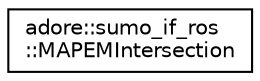 digraph "Graphical Class Hierarchy"
{
 // LATEX_PDF_SIZE
  edge [fontname="Helvetica",fontsize="10",labelfontname="Helvetica",labelfontsize="10"];
  node [fontname="Helvetica",fontsize="10",shape=record];
  rankdir="LR";
  Node0 [label="adore::sumo_if_ros\l::MAPEMIntersection",height=0.2,width=0.4,color="black", fillcolor="white", style="filled",URL="$classadore_1_1sumo__if__ros_1_1MAPEMIntersection.html",tooltip=" "];
}
